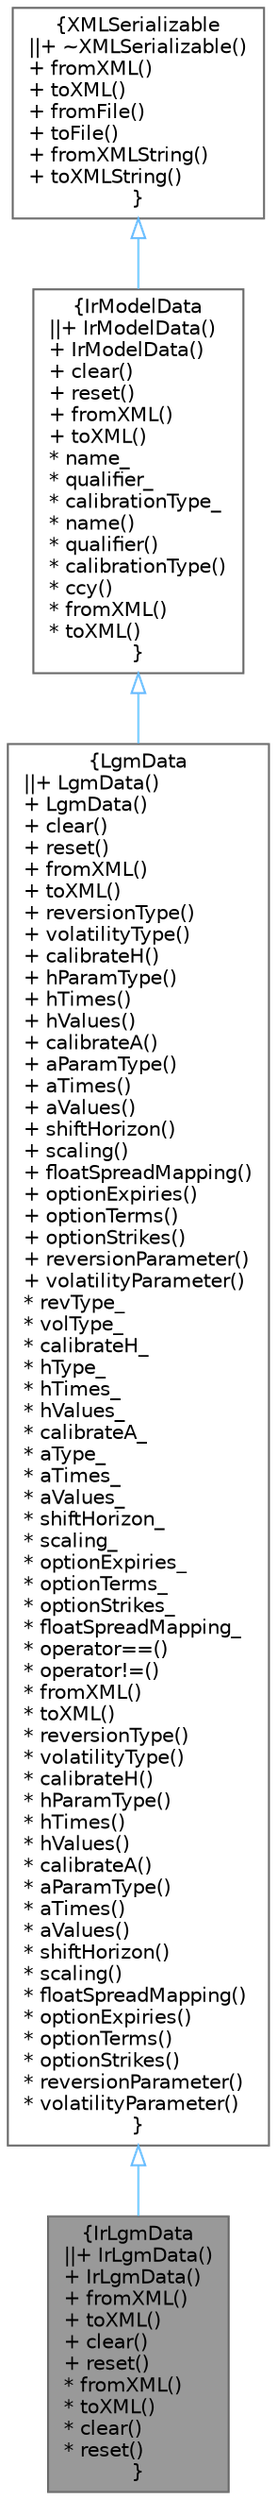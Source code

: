 digraph "IrLgmData"
{
 // INTERACTIVE_SVG=YES
 // LATEX_PDF_SIZE
  bgcolor="transparent";
  edge [fontname=Helvetica,fontsize=10,labelfontname=Helvetica,labelfontsize=10];
  node [fontname=Helvetica,fontsize=10,shape=box,height=0.2,width=0.4];
  Node1 [label="{IrLgmData\n||+ IrLgmData()\l+ IrLgmData()\l+ fromXML()\l+ toXML()\l+ clear()\l+ reset()\l* fromXML()\l* toXML()\l* clear()\l* reset()\l}",height=0.2,width=0.4,color="gray40", fillcolor="grey60", style="filled", fontcolor="black",tooltip="INF Model Parameters."];
  Node2 -> Node1 [dir="back",color="steelblue1",style="solid",arrowtail="onormal"];
  Node2 [label="{LgmData\n||+ LgmData()\l+ LgmData()\l+ clear()\l+ reset()\l+ fromXML()\l+ toXML()\l+ reversionType()\l+ volatilityType()\l+ calibrateH()\l+ hParamType()\l+ hTimes()\l+ hValues()\l+ calibrateA()\l+ aParamType()\l+ aTimes()\l+ aValues()\l+ shiftHorizon()\l+ scaling()\l+ floatSpreadMapping()\l+ optionExpiries()\l+ optionTerms()\l+ optionStrikes()\l+ reversionParameter()\l+ volatilityParameter()\l* revType_\l* volType_\l* calibrateH_\l* hType_\l* hTimes_\l* hValues_\l* calibrateA_\l* aType_\l* aTimes_\l* aValues_\l* shiftHorizon_\l* scaling_\l* optionExpiries_\l* optionTerms_\l* optionStrikes_\l* floatSpreadMapping_\l* operator==()\l* operator!=()\l* fromXML()\l* toXML()\l* reversionType()\l* volatilityType()\l* calibrateH()\l* hParamType()\l* hTimes()\l* hValues()\l* calibrateA()\l* aParamType()\l* aTimes()\l* aValues()\l* shiftHorizon()\l* scaling()\l* floatSpreadMapping()\l* optionExpiries()\l* optionTerms()\l* optionStrikes()\l* reversionParameter()\l* volatilityParameter()\l}",height=0.2,width=0.4,color="gray40", fillcolor="white", style="filled",URL="$classore_1_1data_1_1_lgm_data.html",tooltip="Linear Gauss Markov Model Parameters."];
  Node3 -> Node2 [dir="back",color="steelblue1",style="solid",arrowtail="onormal"];
  Node3 [label="{IrModelData\n||+ IrModelData()\l+ IrModelData()\l+ clear()\l+ reset()\l+ fromXML()\l+ toXML()\l* name_\l* qualifier_\l* calibrationType_\l* name()\l* qualifier()\l* calibrationType()\l* ccy()\l* fromXML()\l* toXML()\l}",height=0.2,width=0.4,color="gray40", fillcolor="white", style="filled",URL="$classore_1_1data_1_1_ir_model_data.html",tooltip="Linear Gauss Markov Model Parameters."];
  Node4 -> Node3 [dir="back",color="steelblue1",style="solid",arrowtail="onormal"];
  Node4 [label="{XMLSerializable\n||+ ~XMLSerializable()\l+ fromXML()\l+ toXML()\l+ fromFile()\l+ toFile()\l+ fromXMLString()\l+ toXMLString()\l}",height=0.2,width=0.4,color="gray40", fillcolor="white", style="filled",URL="$classore_1_1data_1_1_x_m_l_serializable.html",tooltip="Base class for all serializable classes."];
}
